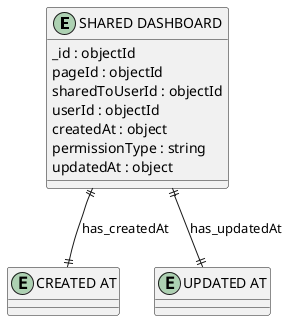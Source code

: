 @startuml SHARED_DASHBOARD_Diagram

entity "SHARED DASHBOARD" as SHARED_DASHBOARD {
  _id : objectId
  pageId : objectId
  sharedToUserId : objectId
  userId : objectId
  createdAt : object
  permissionType : string
  updatedAt : object
}

entity "CREATED AT" as CREATED_AT {
}

entity "UPDATED AT" as UPDATED_AT {
}

' // Relationships
SHARED_DASHBOARD ||--|| CREATED_AT : has_createdAt
SHARED_DASHBOARD ||--|| UPDATED_AT : has_updatedAt
@enduml